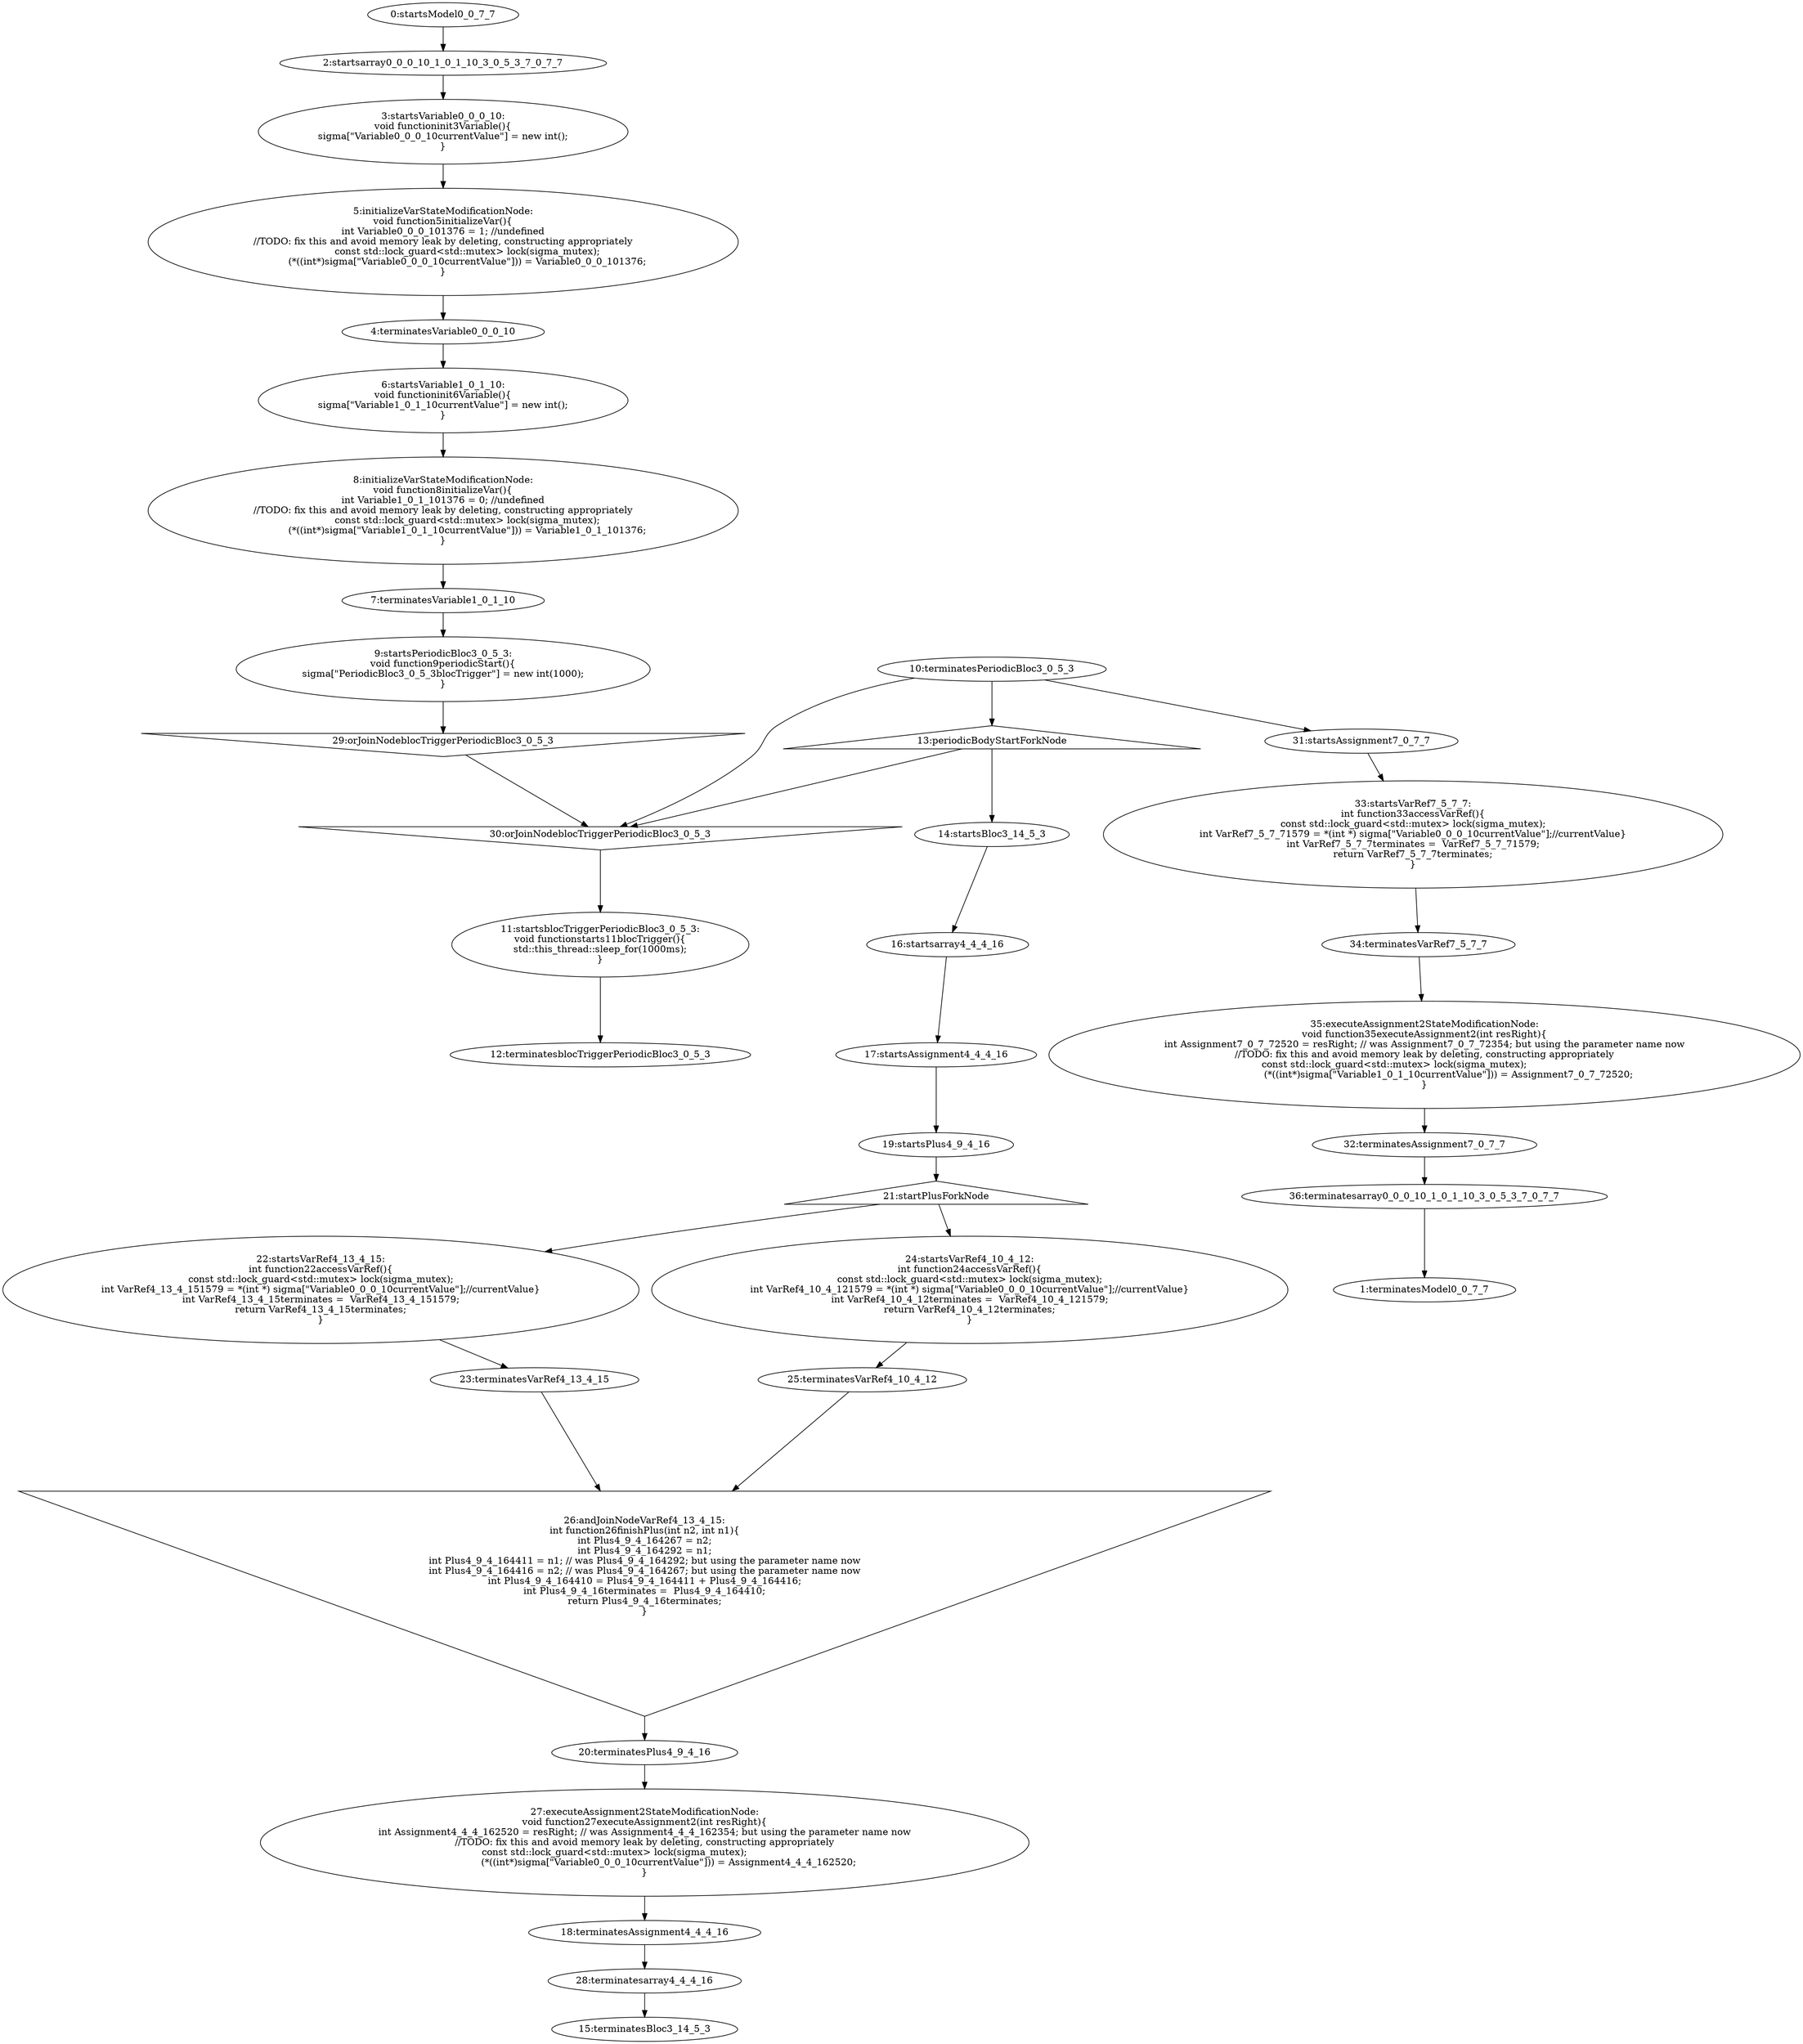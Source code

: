 digraph G {
  "0" [label="0:startsModel0_0_7_7" shape="ellipse" ];
  "1" [label="1:terminatesModel0_0_7_7" shape="ellipse" ];
  "2" [label="2:startsarray0_0_0_10_1_0_1_10_3_0_5_3_7_0_7_7" shape="ellipse" ];
  "3" [label="3:startsVariable0_0_0_10:
void functioninit3Variable(){
sigma[\"Variable0_0_0_10currentValue\"] = new int();
}" shape="ellipse" ];
  "4" [label="4:terminatesVariable0_0_0_10" shape="ellipse" ];
  "5" [label="5:initializeVarStateModificationNode:
void function5initializeVar(){
int Variable0_0_0_101376 = 1; //undefined
//TODO: fix this and avoid memory leak by deleting, constructing appropriately
                const std::lock_guard<std::mutex> lock(sigma_mutex);
                (*((int*)sigma[\"Variable0_0_0_10currentValue\"])) = Variable0_0_0_101376;
}" shape="ellipse" ];
  "6" [label="6:startsVariable1_0_1_10:
void functioninit6Variable(){
sigma[\"Variable1_0_1_10currentValue\"] = new int();
}" shape="ellipse" ];
  "7" [label="7:terminatesVariable1_0_1_10" shape="ellipse" ];
  "8" [label="8:initializeVarStateModificationNode:
void function8initializeVar(){
int Variable1_0_1_101376 = 0; //undefined
//TODO: fix this and avoid memory leak by deleting, constructing appropriately
                const std::lock_guard<std::mutex> lock(sigma_mutex);
                (*((int*)sigma[\"Variable1_0_1_10currentValue\"])) = Variable1_0_1_101376;
}" shape="ellipse" ];
  "9" [label="9:startsPeriodicBloc3_0_5_3:
void function9periodicStart(){
sigma[\"PeriodicBloc3_0_5_3blocTrigger\"] = new int(1000);
}" shape="ellipse" ];
  "10" [label="10:terminatesPeriodicBloc3_0_5_3" shape="ellipse" ];
  "11" [label="11:startsblocTriggerPeriodicBloc3_0_5_3:
void functionstarts11blocTrigger(){
std::this_thread::sleep_for(1000ms);
}" shape="ellipse" ];
  "12" [label="12:terminatesblocTriggerPeriodicBloc3_0_5_3" shape="ellipse" ];
  "13" [label="13:periodicBodyStartForkNode" shape="triangle" ];
  "14" [label="14:startsBloc3_14_5_3" shape="ellipse" ];
  "15" [label="15:terminatesBloc3_14_5_3" shape="ellipse" ];
  "16" [label="16:startsarray4_4_4_16" shape="ellipse" ];
  "17" [label="17:startsAssignment4_4_4_16" shape="ellipse" ];
  "18" [label="18:terminatesAssignment4_4_4_16" shape="ellipse" ];
  "19" [label="19:startsPlus4_9_4_16" shape="ellipse" ];
  "20" [label="20:terminatesPlus4_9_4_16" shape="ellipse" ];
  "21" [label="21:startPlusForkNode" shape="triangle" ];
  "22" [label="22:startsVarRef4_13_4_15:
int function22accessVarRef(){
const std::lock_guard<std::mutex> lock(sigma_mutex);
int VarRef4_13_4_151579 = *(int *) sigma[\"Variable0_0_0_10currentValue\"];//currentValue}
int VarRef4_13_4_15terminates =  VarRef4_13_4_151579;
return VarRef4_13_4_15terminates;
}" shape="ellipse" ];
  "23" [label="23:terminatesVarRef4_13_4_15" shape="ellipse" ];
  "24" [label="24:startsVarRef4_10_4_12:
int function24accessVarRef(){
const std::lock_guard<std::mutex> lock(sigma_mutex);
int VarRef4_10_4_121579 = *(int *) sigma[\"Variable0_0_0_10currentValue\"];//currentValue}
int VarRef4_10_4_12terminates =  VarRef4_10_4_121579;
return VarRef4_10_4_12terminates;
}" shape="ellipse" ];
  "25" [label="25:terminatesVarRef4_10_4_12" shape="ellipse" ];
  "26" [label="26:andJoinNodeVarRef4_13_4_15:
int function26finishPlus(int n2, int n1){
int Plus4_9_4_164267 = n2;
int Plus4_9_4_164292 = n1;
int Plus4_9_4_164411 = n1; // was Plus4_9_4_164292; but using the parameter name now
int Plus4_9_4_164416 = n2; // was Plus4_9_4_164267; but using the parameter name now
int Plus4_9_4_164410 = Plus4_9_4_164411 + Plus4_9_4_164416;
int Plus4_9_4_16terminates =  Plus4_9_4_164410;
return Plus4_9_4_16terminates;
}" shape="invtriangle" ];
  "27" [label="27:executeAssignment2StateModificationNode:
void function27executeAssignment2(int resRight){
int Assignment4_4_4_162520 = resRight; // was Assignment4_4_4_162354; but using the parameter name now
//TODO: fix this and avoid memory leak by deleting, constructing appropriately
                const std::lock_guard<std::mutex> lock(sigma_mutex);                                    
                (*((int*)sigma[\"Variable0_0_0_10currentValue\"])) = Assignment4_4_4_162520;
}" shape="ellipse" ];
  "28" [label="28:terminatesarray4_4_4_16" shape="ellipse" ];
  "29" [label="29:orJoinNodeblocTriggerPeriodicBloc3_0_5_3" shape="invtriangle" ];
  "30" [label="30:orJoinNodeblocTriggerPeriodicBloc3_0_5_3" shape="invtriangle" ];
  "31" [label="31:startsAssignment7_0_7_7" shape="ellipse" ];
  "32" [label="32:terminatesAssignment7_0_7_7" shape="ellipse" ];
  "33" [label="33:startsVarRef7_5_7_7:
int function33accessVarRef(){
const std::lock_guard<std::mutex> lock(sigma_mutex);
int VarRef7_5_7_71579 = *(int *) sigma[\"Variable0_0_0_10currentValue\"];//currentValue}
int VarRef7_5_7_7terminates =  VarRef7_5_7_71579;
return VarRef7_5_7_7terminates;
}" shape="ellipse" ];
  "34" [label="34:terminatesVarRef7_5_7_7" shape="ellipse" ];
  "35" [label="35:executeAssignment2StateModificationNode:
void function35executeAssignment2(int resRight){
int Assignment7_0_7_72520 = resRight; // was Assignment7_0_7_72354; but using the parameter name now
//TODO: fix this and avoid memory leak by deleting, constructing appropriately
                const std::lock_guard<std::mutex> lock(sigma_mutex);                                    
                (*((int*)sigma[\"Variable1_0_1_10currentValue\"])) = Assignment7_0_7_72520;
}" shape="ellipse" ];
  "36" [label="36:terminatesarray0_0_0_10_1_0_1_10_3_0_5_3_7_0_7_7" shape="ellipse" ];
  "0" -> "2" [label=""];
  "3" -> "5" [label=""];
  "5" -> "4" [label=""];
  "2" -> "3" [label=""];
  "6" -> "8" [label=""];
  "8" -> "7" [label=""];
  "4" -> "6" [label=""];
  "9" -> "29" [label=""];
  "11" -> "12" [label=""];
  "10" -> "13" [label=""];
  "14" -> "16" [label=""];
  "19" -> "21" [label=""];
  "22" -> "23" [label=""];
  "21" -> "22" [label=""];
  "24" -> "25" [label=""];
  "21" -> "24" [label=""];
  "23" -> "26" [label=""];
  "25" -> "26" [label=""];
  "26" -> "20" [label=""];
  "17" -> "19" [label=""];
  "20" -> "27" [label=""];
  "27" -> "18" [label=""];
  "16" -> "17" [label=""];
  "18" -> "28" [label=""];
  "28" -> "15" [label=""];
  "13" -> "14" [label=""];
  "10" -> "30" [label=""];
  "29" -> "30" [label=""];
  "13" -> "30" [label=""];
  "30" -> "11" [label=""];
  "7" -> "9" [label=""];
  "33" -> "34" [label=""];
  "31" -> "33" [label=""];
  "34" -> "35" [label=""];
  "35" -> "32" [label=""];
  "10" -> "31" [label=""];
  "32" -> "36" [label=""];
  "36" -> "1" [label=""];
}